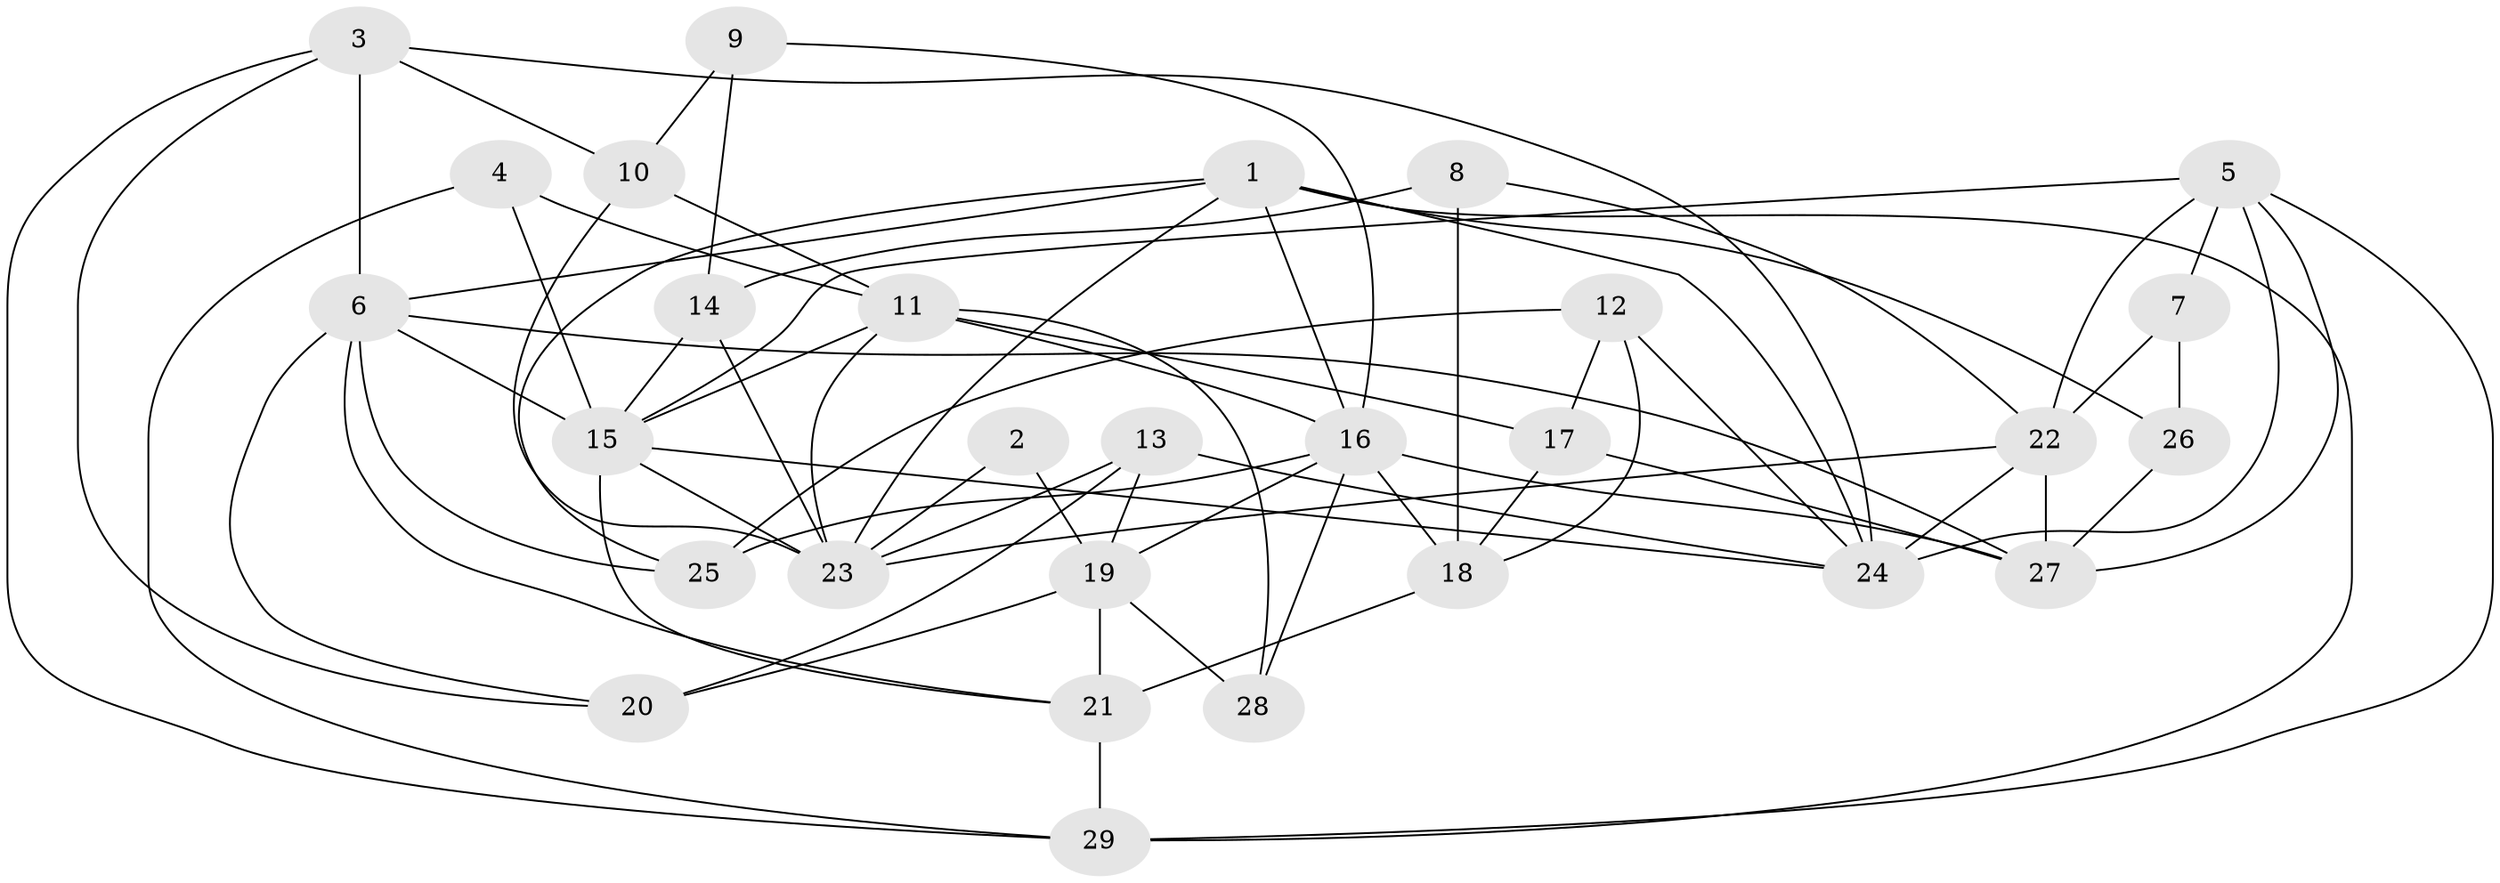 // original degree distribution, {5: 0.25925925925925924, 3: 0.3333333333333333, 4: 0.16666666666666666, 2: 0.1111111111111111, 7: 0.037037037037037035, 6: 0.09259259259259259}
// Generated by graph-tools (version 1.1) at 2025/50/03/09/25 03:50:02]
// undirected, 29 vertices, 72 edges
graph export_dot {
graph [start="1"]
  node [color=gray90,style=filled];
  1;
  2;
  3;
  4;
  5;
  6;
  7;
  8;
  9;
  10;
  11;
  12;
  13;
  14;
  15;
  16;
  17;
  18;
  19;
  20;
  21;
  22;
  23;
  24;
  25;
  26;
  27;
  28;
  29;
  1 -- 6 [weight=1.0];
  1 -- 16 [weight=1.0];
  1 -- 23 [weight=1.0];
  1 -- 24 [weight=2.0];
  1 -- 25 [weight=1.0];
  1 -- 26 [weight=1.0];
  1 -- 29 [weight=1.0];
  2 -- 19 [weight=1.0];
  2 -- 23 [weight=1.0];
  3 -- 6 [weight=1.0];
  3 -- 10 [weight=1.0];
  3 -- 20 [weight=1.0];
  3 -- 24 [weight=1.0];
  3 -- 29 [weight=1.0];
  4 -- 11 [weight=1.0];
  4 -- 15 [weight=1.0];
  4 -- 29 [weight=1.0];
  5 -- 7 [weight=1.0];
  5 -- 15 [weight=1.0];
  5 -- 22 [weight=1.0];
  5 -- 24 [weight=1.0];
  5 -- 27 [weight=1.0];
  5 -- 29 [weight=1.0];
  6 -- 15 [weight=2.0];
  6 -- 20 [weight=1.0];
  6 -- 21 [weight=1.0];
  6 -- 25 [weight=1.0];
  6 -- 27 [weight=1.0];
  7 -- 22 [weight=1.0];
  7 -- 26 [weight=2.0];
  8 -- 14 [weight=1.0];
  8 -- 18 [weight=1.0];
  8 -- 22 [weight=1.0];
  9 -- 10 [weight=1.0];
  9 -- 14 [weight=1.0];
  9 -- 16 [weight=1.0];
  10 -- 11 [weight=1.0];
  10 -- 23 [weight=1.0];
  11 -- 15 [weight=1.0];
  11 -- 16 [weight=1.0];
  11 -- 17 [weight=1.0];
  11 -- 23 [weight=1.0];
  11 -- 28 [weight=1.0];
  12 -- 17 [weight=1.0];
  12 -- 18 [weight=1.0];
  12 -- 24 [weight=1.0];
  12 -- 25 [weight=1.0];
  13 -- 19 [weight=1.0];
  13 -- 20 [weight=1.0];
  13 -- 23 [weight=1.0];
  13 -- 24 [weight=1.0];
  14 -- 15 [weight=1.0];
  14 -- 23 [weight=2.0];
  15 -- 21 [weight=1.0];
  15 -- 23 [weight=1.0];
  15 -- 24 [weight=1.0];
  16 -- 18 [weight=1.0];
  16 -- 19 [weight=1.0];
  16 -- 25 [weight=1.0];
  16 -- 27 [weight=1.0];
  16 -- 28 [weight=1.0];
  17 -- 18 [weight=1.0];
  17 -- 27 [weight=1.0];
  18 -- 21 [weight=1.0];
  19 -- 20 [weight=1.0];
  19 -- 21 [weight=2.0];
  19 -- 28 [weight=1.0];
  21 -- 29 [weight=2.0];
  22 -- 23 [weight=1.0];
  22 -- 24 [weight=1.0];
  22 -- 27 [weight=1.0];
  26 -- 27 [weight=2.0];
}
